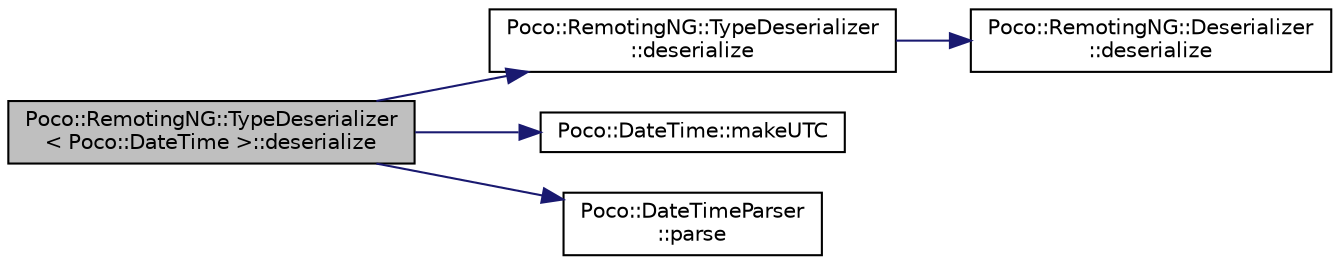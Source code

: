 digraph "Poco::RemotingNG::TypeDeserializer&lt; Poco::DateTime &gt;::deserialize"
{
 // LATEX_PDF_SIZE
  edge [fontname="Helvetica",fontsize="10",labelfontname="Helvetica",labelfontsize="10"];
  node [fontname="Helvetica",fontsize="10",shape=record];
  rankdir="LR";
  Node1 [label="Poco::RemotingNG::TypeDeserializer\l\< Poco::DateTime \>::deserialize",height=0.2,width=0.4,color="black", fillcolor="grey75", style="filled", fontcolor="black",tooltip=" "];
  Node1 -> Node2 [color="midnightblue",fontsize="10",style="solid"];
  Node2 [label="Poco::RemotingNG::TypeDeserializer\l::deserialize",height=0.2,width=0.4,color="black", fillcolor="white", style="filled",URL="$classPoco_1_1RemotingNG_1_1TypeDeserializer.html#a93de3b10c219daf40047332e26ac0442",tooltip=" "];
  Node2 -> Node3 [color="midnightblue",fontsize="10",style="solid"];
  Node3 [label="Poco::RemotingNG::Deserializer\l::deserialize",height=0.2,width=0.4,color="black", fillcolor="white", style="filled",URL="$classPoco_1_1RemotingNG_1_1Deserializer.html#aefcff95c9b5ab543cae7f61f856ba5f8",tooltip=" "];
  Node1 -> Node4 [color="midnightblue",fontsize="10",style="solid"];
  Node4 [label="Poco::DateTime::makeUTC",height=0.2,width=0.4,color="black", fillcolor="white", style="filled",URL="$classPoco_1_1DateTime.html#a1f5d855964cdc75f8a60235191d2bfc1",tooltip=" "];
  Node1 -> Node5 [color="midnightblue",fontsize="10",style="solid"];
  Node5 [label="Poco::DateTimeParser\l::parse",height=0.2,width=0.4,color="black", fillcolor="white", style="filled",URL="$classPoco_1_1DateTimeParser.html#a8c972887ecd999a75952bd5f20200308",tooltip=" "];
}
